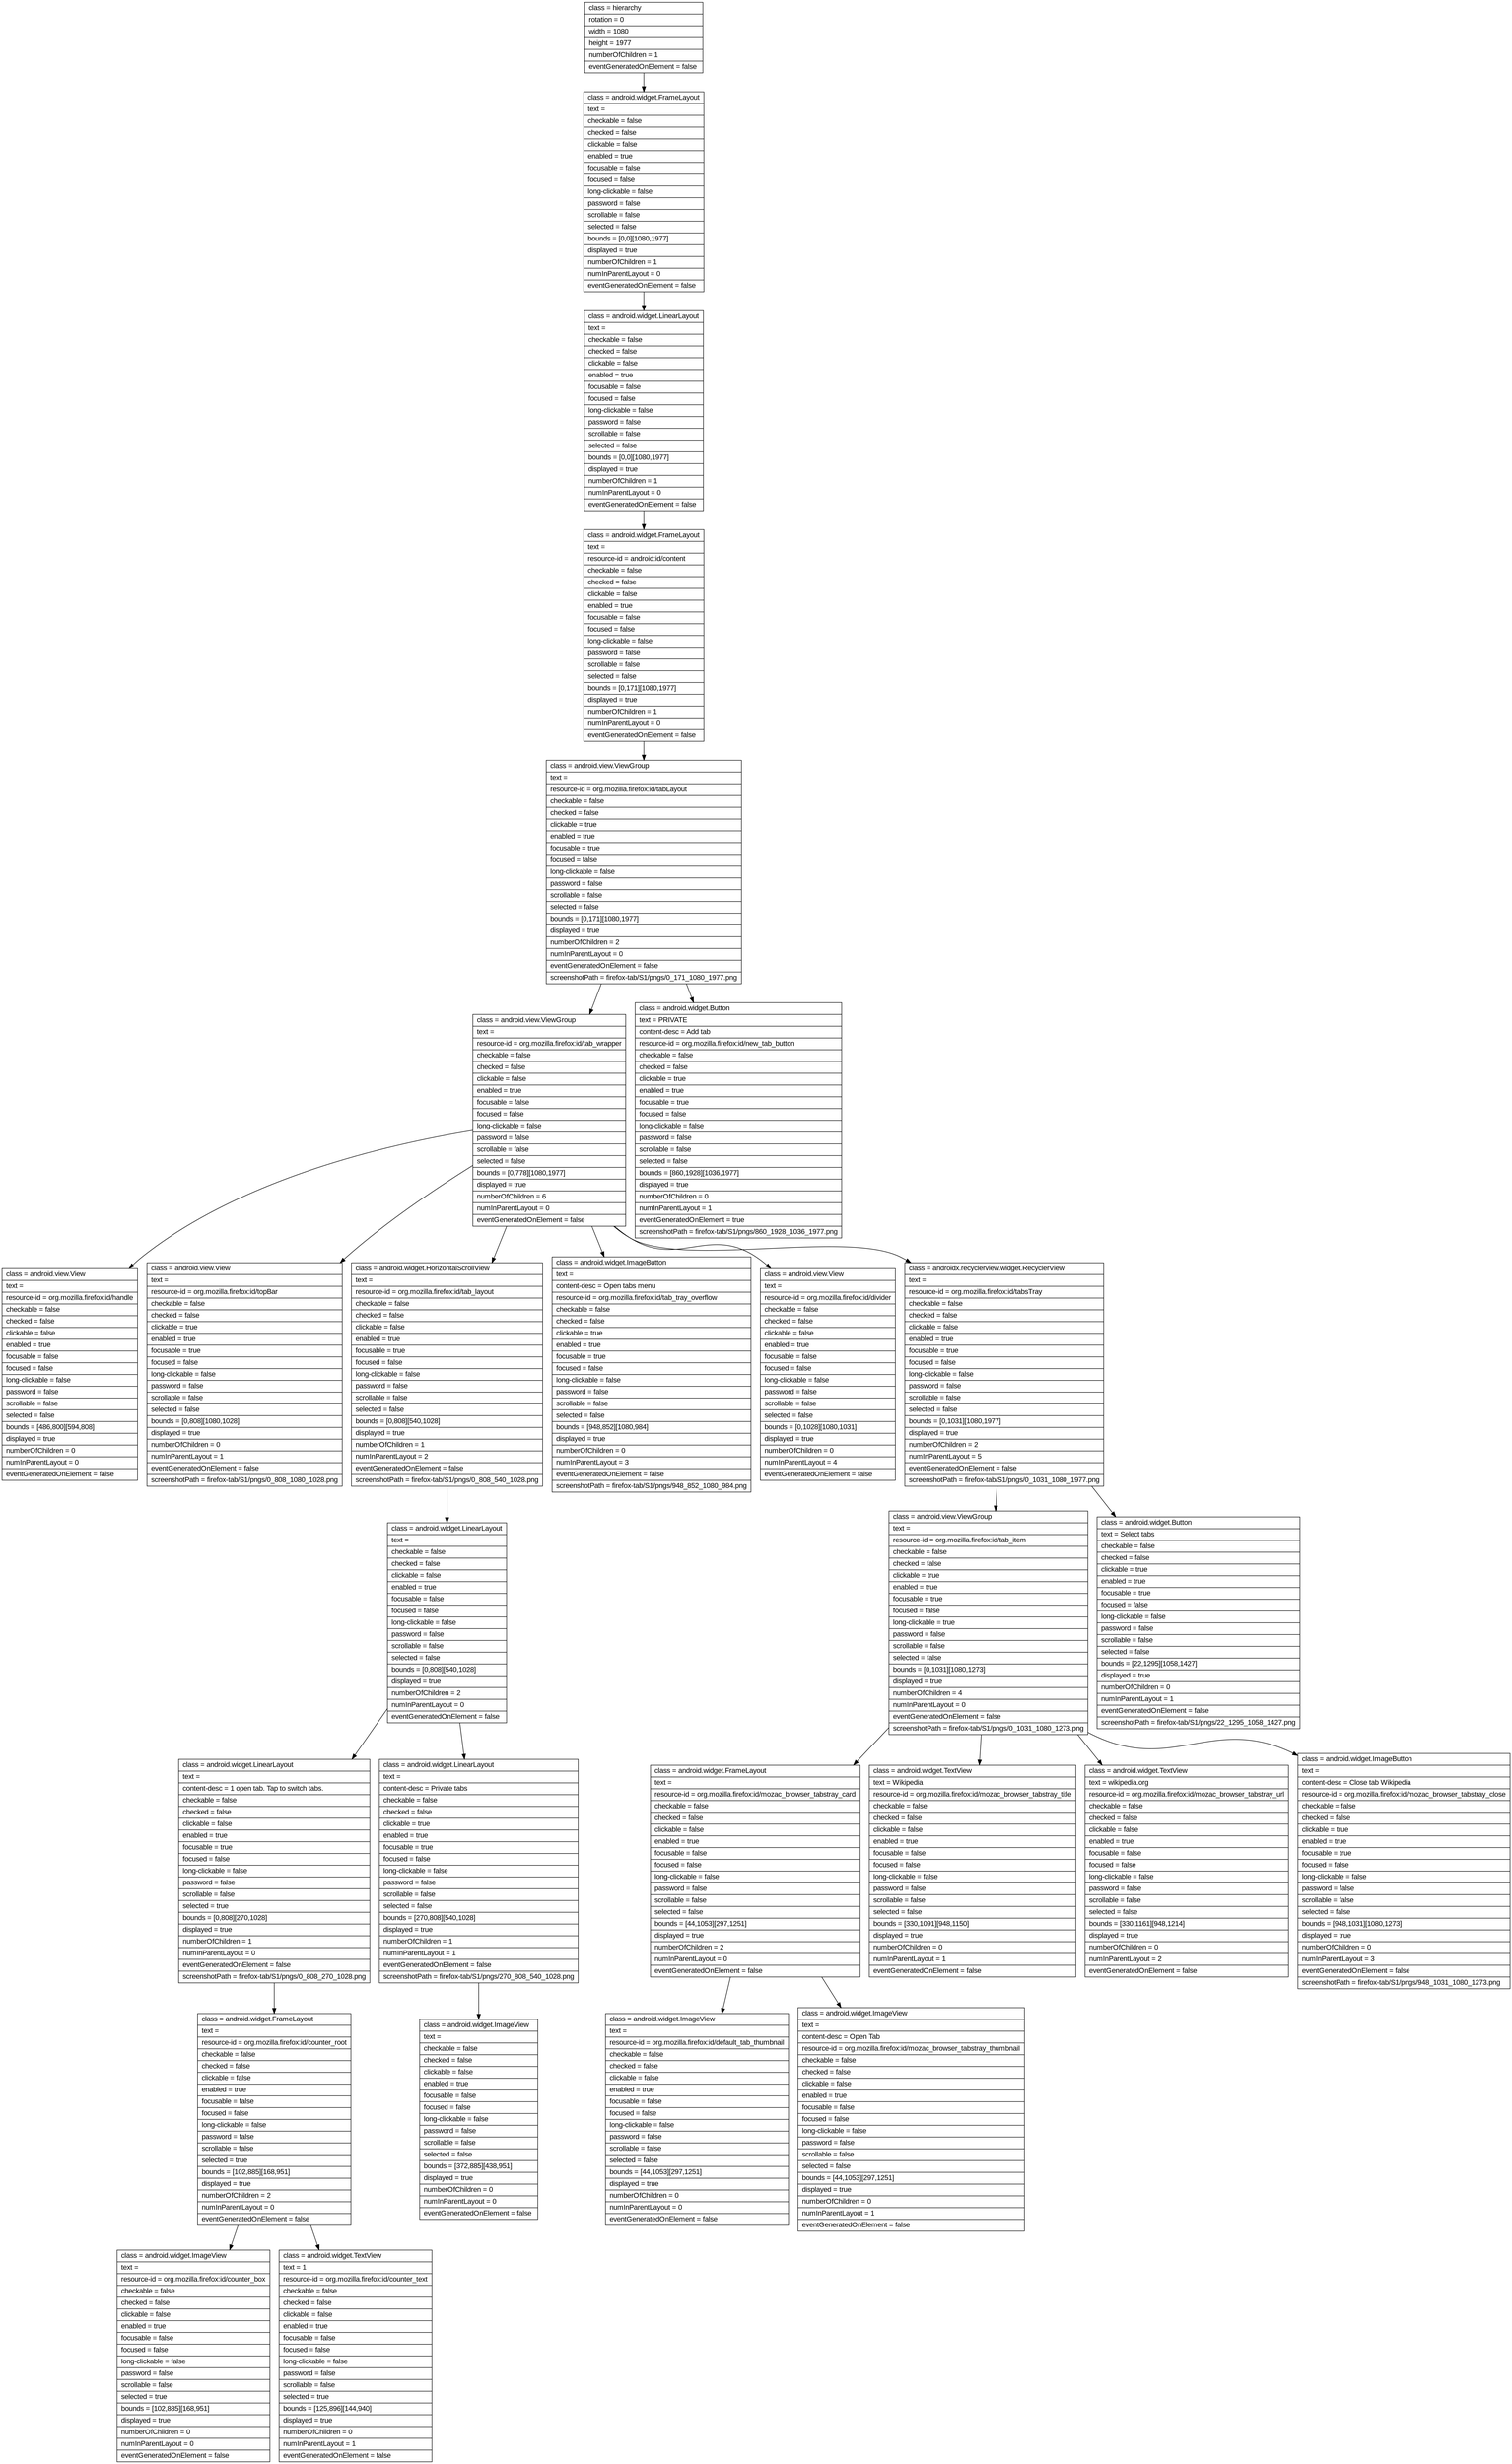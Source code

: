 digraph Layout {

	node [shape=record fontname=Arial];

	0	[label="{class = hierarchy\l|rotation = 0\l|width = 1080\l|height = 1977\l|numberOfChildren = 1\l|eventGeneratedOnElement = false \l}"]
	1	[label="{class = android.widget.FrameLayout\l|text = \l|checkable = false\l|checked = false\l|clickable = false\l|enabled = true\l|focusable = false\l|focused = false\l|long-clickable = false\l|password = false\l|scrollable = false\l|selected = false\l|bounds = [0,0][1080,1977]\l|displayed = true\l|numberOfChildren = 1\l|numInParentLayout = 0\l|eventGeneratedOnElement = false \l}"]
	2	[label="{class = android.widget.LinearLayout\l|text = \l|checkable = false\l|checked = false\l|clickable = false\l|enabled = true\l|focusable = false\l|focused = false\l|long-clickable = false\l|password = false\l|scrollable = false\l|selected = false\l|bounds = [0,0][1080,1977]\l|displayed = true\l|numberOfChildren = 1\l|numInParentLayout = 0\l|eventGeneratedOnElement = false \l}"]
	3	[label="{class = android.widget.FrameLayout\l|text = \l|resource-id = android:id/content\l|checkable = false\l|checked = false\l|clickable = false\l|enabled = true\l|focusable = false\l|focused = false\l|long-clickable = false\l|password = false\l|scrollable = false\l|selected = false\l|bounds = [0,171][1080,1977]\l|displayed = true\l|numberOfChildren = 1\l|numInParentLayout = 0\l|eventGeneratedOnElement = false \l}"]
	4	[label="{class = android.view.ViewGroup\l|text = \l|resource-id = org.mozilla.firefox:id/tabLayout\l|checkable = false\l|checked = false\l|clickable = true\l|enabled = true\l|focusable = true\l|focused = false\l|long-clickable = false\l|password = false\l|scrollable = false\l|selected = false\l|bounds = [0,171][1080,1977]\l|displayed = true\l|numberOfChildren = 2\l|numInParentLayout = 0\l|eventGeneratedOnElement = false \l|screenshotPath = firefox-tab/S1/pngs/0_171_1080_1977.png\l}"]
	5	[label="{class = android.view.ViewGroup\l|text = \l|resource-id = org.mozilla.firefox:id/tab_wrapper\l|checkable = false\l|checked = false\l|clickable = false\l|enabled = true\l|focusable = false\l|focused = false\l|long-clickable = false\l|password = false\l|scrollable = false\l|selected = false\l|bounds = [0,778][1080,1977]\l|displayed = true\l|numberOfChildren = 6\l|numInParentLayout = 0\l|eventGeneratedOnElement = false \l}"]
	6	[label="{class = android.widget.Button\l|text = PRIVATE\l|content-desc = Add tab\l|resource-id = org.mozilla.firefox:id/new_tab_button\l|checkable = false\l|checked = false\l|clickable = true\l|enabled = true\l|focusable = true\l|focused = false\l|long-clickable = false\l|password = false\l|scrollable = false\l|selected = false\l|bounds = [860,1928][1036,1977]\l|displayed = true\l|numberOfChildren = 0\l|numInParentLayout = 1\l|eventGeneratedOnElement = true \l|screenshotPath = firefox-tab/S1/pngs/860_1928_1036_1977.png\l}"]
	7	[label="{class = android.view.View\l|text = \l|resource-id = org.mozilla.firefox:id/handle\l|checkable = false\l|checked = false\l|clickable = false\l|enabled = true\l|focusable = false\l|focused = false\l|long-clickable = false\l|password = false\l|scrollable = false\l|selected = false\l|bounds = [486,800][594,808]\l|displayed = true\l|numberOfChildren = 0\l|numInParentLayout = 0\l|eventGeneratedOnElement = false \l}"]
	8	[label="{class = android.view.View\l|text = \l|resource-id = org.mozilla.firefox:id/topBar\l|checkable = false\l|checked = false\l|clickable = true\l|enabled = true\l|focusable = true\l|focused = false\l|long-clickable = false\l|password = false\l|scrollable = false\l|selected = false\l|bounds = [0,808][1080,1028]\l|displayed = true\l|numberOfChildren = 0\l|numInParentLayout = 1\l|eventGeneratedOnElement = false \l|screenshotPath = firefox-tab/S1/pngs/0_808_1080_1028.png\l}"]
	9	[label="{class = android.widget.HorizontalScrollView\l|text = \l|resource-id = org.mozilla.firefox:id/tab_layout\l|checkable = false\l|checked = false\l|clickable = false\l|enabled = true\l|focusable = true\l|focused = false\l|long-clickable = false\l|password = false\l|scrollable = false\l|selected = false\l|bounds = [0,808][540,1028]\l|displayed = true\l|numberOfChildren = 1\l|numInParentLayout = 2\l|eventGeneratedOnElement = false \l|screenshotPath = firefox-tab/S1/pngs/0_808_540_1028.png\l}"]
	10	[label="{class = android.widget.ImageButton\l|text = \l|content-desc = Open tabs menu\l|resource-id = org.mozilla.firefox:id/tab_tray_overflow\l|checkable = false\l|checked = false\l|clickable = true\l|enabled = true\l|focusable = true\l|focused = false\l|long-clickable = false\l|password = false\l|scrollable = false\l|selected = false\l|bounds = [948,852][1080,984]\l|displayed = true\l|numberOfChildren = 0\l|numInParentLayout = 3\l|eventGeneratedOnElement = false \l|screenshotPath = firefox-tab/S1/pngs/948_852_1080_984.png\l}"]
	11	[label="{class = android.view.View\l|text = \l|resource-id = org.mozilla.firefox:id/divider\l|checkable = false\l|checked = false\l|clickable = false\l|enabled = true\l|focusable = false\l|focused = false\l|long-clickable = false\l|password = false\l|scrollable = false\l|selected = false\l|bounds = [0,1028][1080,1031]\l|displayed = true\l|numberOfChildren = 0\l|numInParentLayout = 4\l|eventGeneratedOnElement = false \l}"]
	12	[label="{class = androidx.recyclerview.widget.RecyclerView\l|text = \l|resource-id = org.mozilla.firefox:id/tabsTray\l|checkable = false\l|checked = false\l|clickable = false\l|enabled = true\l|focusable = true\l|focused = false\l|long-clickable = false\l|password = false\l|scrollable = false\l|selected = false\l|bounds = [0,1031][1080,1977]\l|displayed = true\l|numberOfChildren = 2\l|numInParentLayout = 5\l|eventGeneratedOnElement = false \l|screenshotPath = firefox-tab/S1/pngs/0_1031_1080_1977.png\l}"]
	13	[label="{class = android.widget.LinearLayout\l|text = \l|checkable = false\l|checked = false\l|clickable = false\l|enabled = true\l|focusable = false\l|focused = false\l|long-clickable = false\l|password = false\l|scrollable = false\l|selected = false\l|bounds = [0,808][540,1028]\l|displayed = true\l|numberOfChildren = 2\l|numInParentLayout = 0\l|eventGeneratedOnElement = false \l}"]
	14	[label="{class = android.view.ViewGroup\l|text = \l|resource-id = org.mozilla.firefox:id/tab_item\l|checkable = false\l|checked = false\l|clickable = true\l|enabled = true\l|focusable = true\l|focused = false\l|long-clickable = true\l|password = false\l|scrollable = false\l|selected = false\l|bounds = [0,1031][1080,1273]\l|displayed = true\l|numberOfChildren = 4\l|numInParentLayout = 0\l|eventGeneratedOnElement = false \l|screenshotPath = firefox-tab/S1/pngs/0_1031_1080_1273.png\l}"]
	15	[label="{class = android.widget.Button\l|text = Select tabs\l|checkable = false\l|checked = false\l|clickable = true\l|enabled = true\l|focusable = true\l|focused = false\l|long-clickable = false\l|password = false\l|scrollable = false\l|selected = false\l|bounds = [22,1295][1058,1427]\l|displayed = true\l|numberOfChildren = 0\l|numInParentLayout = 1\l|eventGeneratedOnElement = false \l|screenshotPath = firefox-tab/S1/pngs/22_1295_1058_1427.png\l}"]
	16	[label="{class = android.widget.LinearLayout\l|text = \l|content-desc = 1 open tab. Tap to switch tabs.\l|checkable = false\l|checked = false\l|clickable = false\l|enabled = true\l|focusable = true\l|focused = false\l|long-clickable = false\l|password = false\l|scrollable = false\l|selected = true\l|bounds = [0,808][270,1028]\l|displayed = true\l|numberOfChildren = 1\l|numInParentLayout = 0\l|eventGeneratedOnElement = false \l|screenshotPath = firefox-tab/S1/pngs/0_808_270_1028.png\l}"]
	17	[label="{class = android.widget.LinearLayout\l|text = \l|content-desc = Private tabs\l|checkable = false\l|checked = false\l|clickable = true\l|enabled = true\l|focusable = true\l|focused = false\l|long-clickable = false\l|password = false\l|scrollable = false\l|selected = false\l|bounds = [270,808][540,1028]\l|displayed = true\l|numberOfChildren = 1\l|numInParentLayout = 1\l|eventGeneratedOnElement = false \l|screenshotPath = firefox-tab/S1/pngs/270_808_540_1028.png\l}"]
	18	[label="{class = android.widget.FrameLayout\l|text = \l|resource-id = org.mozilla.firefox:id/mozac_browser_tabstray_card\l|checkable = false\l|checked = false\l|clickable = false\l|enabled = true\l|focusable = false\l|focused = false\l|long-clickable = false\l|password = false\l|scrollable = false\l|selected = false\l|bounds = [44,1053][297,1251]\l|displayed = true\l|numberOfChildren = 2\l|numInParentLayout = 0\l|eventGeneratedOnElement = false \l}"]
	19	[label="{class = android.widget.TextView\l|text = Wikipedia\l|resource-id = org.mozilla.firefox:id/mozac_browser_tabstray_title\l|checkable = false\l|checked = false\l|clickable = false\l|enabled = true\l|focusable = false\l|focused = false\l|long-clickable = false\l|password = false\l|scrollable = false\l|selected = false\l|bounds = [330,1091][948,1150]\l|displayed = true\l|numberOfChildren = 0\l|numInParentLayout = 1\l|eventGeneratedOnElement = false \l}"]
	20	[label="{class = android.widget.TextView\l|text = wikipedia.org\l|resource-id = org.mozilla.firefox:id/mozac_browser_tabstray_url\l|checkable = false\l|checked = false\l|clickable = false\l|enabled = true\l|focusable = false\l|focused = false\l|long-clickable = false\l|password = false\l|scrollable = false\l|selected = false\l|bounds = [330,1161][948,1214]\l|displayed = true\l|numberOfChildren = 0\l|numInParentLayout = 2\l|eventGeneratedOnElement = false \l}"]
	21	[label="{class = android.widget.ImageButton\l|text = \l|content-desc = Close tab Wikipedia\l|resource-id = org.mozilla.firefox:id/mozac_browser_tabstray_close\l|checkable = false\l|checked = false\l|clickable = true\l|enabled = true\l|focusable = true\l|focused = false\l|long-clickable = false\l|password = false\l|scrollable = false\l|selected = false\l|bounds = [948,1031][1080,1273]\l|displayed = true\l|numberOfChildren = 0\l|numInParentLayout = 3\l|eventGeneratedOnElement = false \l|screenshotPath = firefox-tab/S1/pngs/948_1031_1080_1273.png\l}"]
	22	[label="{class = android.widget.FrameLayout\l|text = \l|resource-id = org.mozilla.firefox:id/counter_root\l|checkable = false\l|checked = false\l|clickable = false\l|enabled = true\l|focusable = false\l|focused = false\l|long-clickable = false\l|password = false\l|scrollable = false\l|selected = true\l|bounds = [102,885][168,951]\l|displayed = true\l|numberOfChildren = 2\l|numInParentLayout = 0\l|eventGeneratedOnElement = false \l}"]
	23	[label="{class = android.widget.ImageView\l|text = \l|checkable = false\l|checked = false\l|clickable = false\l|enabled = true\l|focusable = false\l|focused = false\l|long-clickable = false\l|password = false\l|scrollable = false\l|selected = false\l|bounds = [372,885][438,951]\l|displayed = true\l|numberOfChildren = 0\l|numInParentLayout = 0\l|eventGeneratedOnElement = false \l}"]
	24	[label="{class = android.widget.ImageView\l|text = \l|resource-id = org.mozilla.firefox:id/default_tab_thumbnail\l|checkable = false\l|checked = false\l|clickable = false\l|enabled = true\l|focusable = false\l|focused = false\l|long-clickable = false\l|password = false\l|scrollable = false\l|selected = false\l|bounds = [44,1053][297,1251]\l|displayed = true\l|numberOfChildren = 0\l|numInParentLayout = 0\l|eventGeneratedOnElement = false \l}"]
	25	[label="{class = android.widget.ImageView\l|text = \l|content-desc = Open Tab\l|resource-id = org.mozilla.firefox:id/mozac_browser_tabstray_thumbnail\l|checkable = false\l|checked = false\l|clickable = false\l|enabled = true\l|focusable = false\l|focused = false\l|long-clickable = false\l|password = false\l|scrollable = false\l|selected = false\l|bounds = [44,1053][297,1251]\l|displayed = true\l|numberOfChildren = 0\l|numInParentLayout = 1\l|eventGeneratedOnElement = false \l}"]
	26	[label="{class = android.widget.ImageView\l|text = \l|resource-id = org.mozilla.firefox:id/counter_box\l|checkable = false\l|checked = false\l|clickable = false\l|enabled = true\l|focusable = false\l|focused = false\l|long-clickable = false\l|password = false\l|scrollable = false\l|selected = true\l|bounds = [102,885][168,951]\l|displayed = true\l|numberOfChildren = 0\l|numInParentLayout = 0\l|eventGeneratedOnElement = false \l}"]
	27	[label="{class = android.widget.TextView\l|text = 1\l|resource-id = org.mozilla.firefox:id/counter_text\l|checkable = false\l|checked = false\l|clickable = false\l|enabled = true\l|focusable = false\l|focused = false\l|long-clickable = false\l|password = false\l|scrollable = false\l|selected = true\l|bounds = [125,896][144,940]\l|displayed = true\l|numberOfChildren = 0\l|numInParentLayout = 1\l|eventGeneratedOnElement = false \l}"]


	0 -> 1
	1 -> 2
	2 -> 3
	3 -> 4
	4 -> 5
	4 -> 6
	5 -> 7
	5 -> 8
	5 -> 9
	5 -> 10
	5 -> 11
	5 -> 12
	9 -> 13
	12 -> 14
	12 -> 15
	13 -> 16
	13 -> 17
	14 -> 18
	14 -> 19
	14 -> 20
	14 -> 21
	16 -> 22
	17 -> 23
	18 -> 24
	18 -> 25
	22 -> 26
	22 -> 27


}